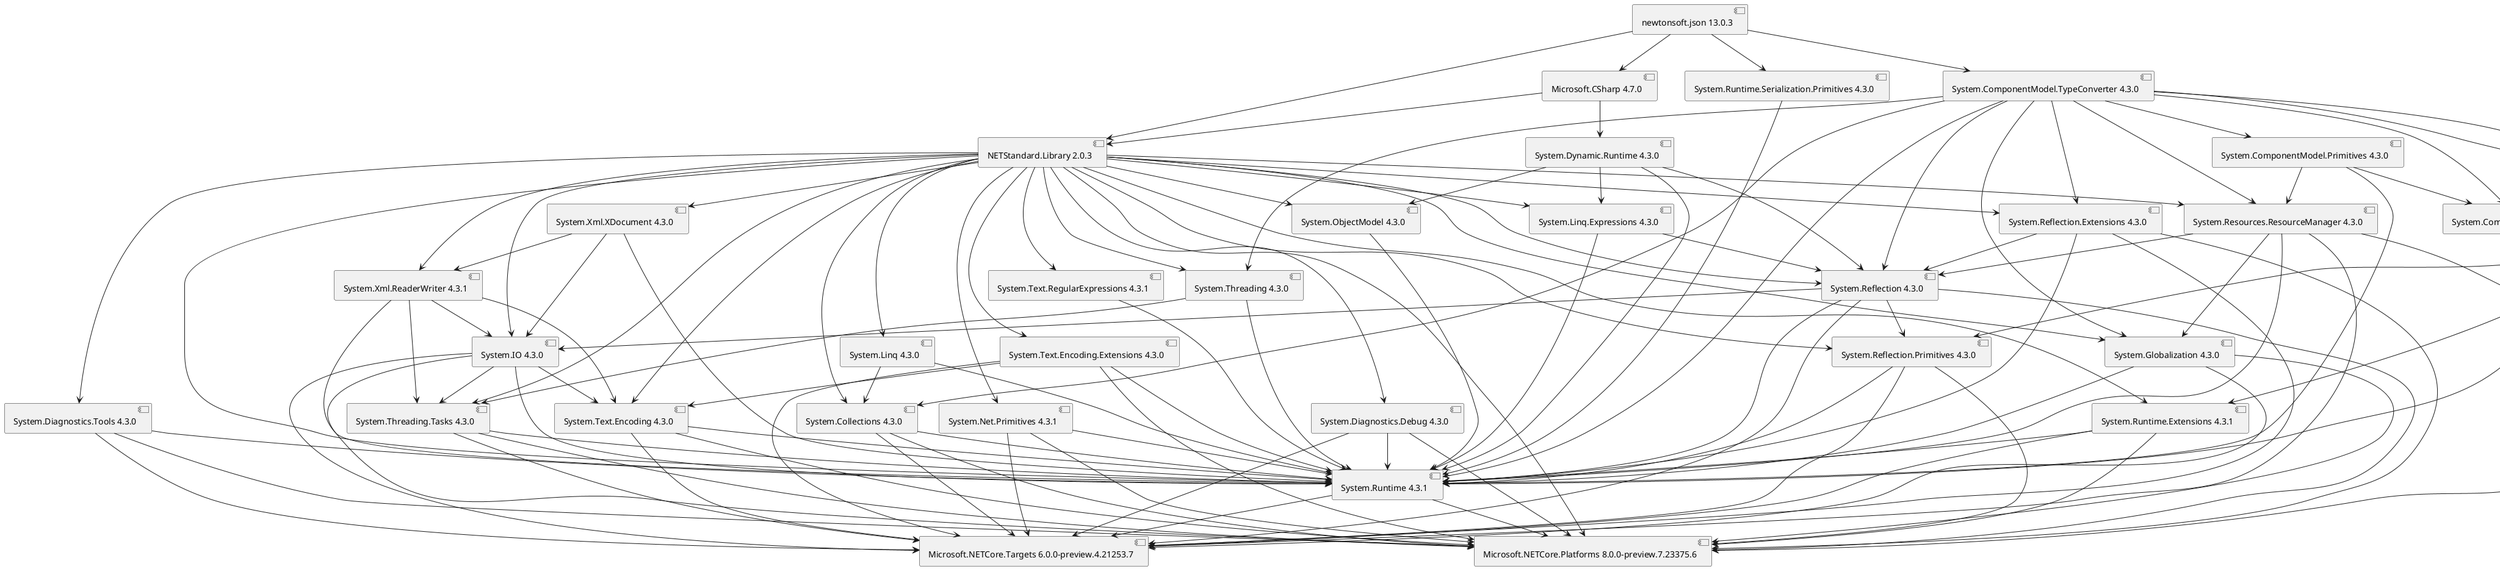 @startuml
[newtonsoft.json 13.0.3] --> [Microsoft.CSharp 4.7.0]
[newtonsoft.json 13.0.3] --> [NETStandard.Library 2.0.3]
[newtonsoft.json 13.0.3] --> [System.ComponentModel.TypeConverter 4.3.0]
[newtonsoft.json 13.0.3] --> [System.Runtime.Serialization.Primitives 4.3.0]
[Microsoft.CSharp 4.7.0] --> [NETStandard.Library 2.0.3]
[Microsoft.CSharp 4.7.0] --> [System.Dynamic.Runtime 4.3.0]
[NETStandard.Library 2.0.3] --> [Microsoft.NETCore.Platforms 8.0.0-preview.7.23375.6]
[NETStandard.Library 2.0.3] --> [System.Collections 4.3.0]
[NETStandard.Library 2.0.3] --> [System.Diagnostics.Debug 4.3.0]
[NETStandard.Library 2.0.3] --> [System.Diagnostics.Tools 4.3.0]
[NETStandard.Library 2.0.3] --> [System.Globalization 4.3.0]
[NETStandard.Library 2.0.3] --> [System.IO 4.3.0]
[NETStandard.Library 2.0.3] --> [System.Linq 4.3.0]
[NETStandard.Library 2.0.3] --> [System.Linq.Expressions 4.3.0]
[NETStandard.Library 2.0.3] --> [System.Net.Primitives 4.3.1]
[NETStandard.Library 2.0.3] --> [System.ObjectModel 4.3.0]
[NETStandard.Library 2.0.3] --> [System.Reflection 4.3.0]
[NETStandard.Library 2.0.3] --> [System.Reflection.Extensions 4.3.0]
[NETStandard.Library 2.0.3] --> [System.Reflection.Primitives 4.3.0]
[NETStandard.Library 2.0.3] --> [System.Resources.ResourceManager 4.3.0]
[NETStandard.Library 2.0.3] --> [System.Runtime 4.3.1]
[NETStandard.Library 2.0.3] --> [System.Runtime.Extensions 4.3.1]
[NETStandard.Library 2.0.3] --> [System.Text.Encoding 4.3.0]
[NETStandard.Library 2.0.3] --> [System.Text.Encoding.Extensions 4.3.0]
[NETStandard.Library 2.0.3] --> [System.Text.RegularExpressions 4.3.1]
[NETStandard.Library 2.0.3] --> [System.Threading 4.3.0]
[NETStandard.Library 2.0.3] --> [System.Threading.Tasks 4.3.0]
[NETStandard.Library 2.0.3] --> [System.Xml.ReaderWriter 4.3.1]
[NETStandard.Library 2.0.3] --> [System.Xml.XDocument 4.3.0]
[System.Dynamic.Runtime 4.3.0] --> [System.Linq.Expressions 4.3.0]
[System.Dynamic.Runtime 4.3.0] --> [System.ObjectModel 4.3.0]
[System.Dynamic.Runtime 4.3.0] --> [System.Reflection 4.3.0]
[System.Dynamic.Runtime 4.3.0] --> [System.Runtime 4.3.1]
[System.Collections 4.3.0] --> [Microsoft.NETCore.Platforms 8.0.0-preview.7.23375.6]
[System.Collections 4.3.0] --> [Microsoft.NETCore.Targets 6.0.0-preview.4.21253.7]
[System.Collections 4.3.0] --> [System.Runtime 4.3.1]
[System.Diagnostics.Debug 4.3.0] --> [Microsoft.NETCore.Platforms 8.0.0-preview.7.23375.6]
[System.Diagnostics.Debug 4.3.0] --> [Microsoft.NETCore.Targets 6.0.0-preview.4.21253.7]
[System.Diagnostics.Debug 4.3.0] --> [System.Runtime 4.3.1]
[System.Diagnostics.Tools 4.3.0] --> [Microsoft.NETCore.Platforms 8.0.0-preview.7.23375.6]
[System.Diagnostics.Tools 4.3.0] --> [Microsoft.NETCore.Targets 6.0.0-preview.4.21253.7]
[System.Diagnostics.Tools 4.3.0] --> [System.Runtime 4.3.1]
[System.Globalization 4.3.0] --> [Microsoft.NETCore.Platforms 8.0.0-preview.7.23375.6]
[System.Globalization 4.3.0] --> [Microsoft.NETCore.Targets 6.0.0-preview.4.21253.7]
[System.Globalization 4.3.0] --> [System.Runtime 4.3.1]
[System.IO 4.3.0] --> [Microsoft.NETCore.Platforms 8.0.0-preview.7.23375.6]
[System.IO 4.3.0] --> [Microsoft.NETCore.Targets 6.0.0-preview.4.21253.7]
[System.IO 4.3.0] --> [System.Runtime 4.3.1]
[System.IO 4.3.0] --> [System.Text.Encoding 4.3.0]
[System.IO 4.3.0] --> [System.Threading.Tasks 4.3.0]
[System.Linq 4.3.0] --> [System.Collections 4.3.0]
[System.Linq 4.3.0] --> [System.Runtime 4.3.1]
[System.Linq.Expressions 4.3.0] --> [System.Reflection 4.3.0]
[System.Linq.Expressions 4.3.0] --> [System.Runtime 4.3.1]
[System.Net.Primitives 4.3.1] --> [Microsoft.NETCore.Platforms 8.0.0-preview.7.23375.6]
[System.Net.Primitives 4.3.1] --> [Microsoft.NETCore.Targets 6.0.0-preview.4.21253.7]
[System.Net.Primitives 4.3.1] --> [System.Runtime 4.3.1]
[System.ObjectModel 4.3.0] --> [System.Runtime 4.3.1]
[System.Reflection 4.3.0] --> [Microsoft.NETCore.Platforms 8.0.0-preview.7.23375.6]
[System.Reflection 4.3.0] --> [Microsoft.NETCore.Targets 6.0.0-preview.4.21253.7]
[System.Reflection 4.3.0] --> [System.IO 4.3.0]
[System.Reflection 4.3.0] --> [System.Reflection.Primitives 4.3.0]
[System.Reflection 4.3.0] --> [System.Runtime 4.3.1]
[System.Reflection.Extensions 4.3.0] --> [Microsoft.NETCore.Platforms 8.0.0-preview.7.23375.6]
[System.Reflection.Extensions 4.3.0] --> [Microsoft.NETCore.Targets 6.0.0-preview.4.21253.7]
[System.Reflection.Extensions 4.3.0] --> [System.Reflection 4.3.0]
[System.Reflection.Extensions 4.3.0] --> [System.Runtime 4.3.1]
[System.Reflection.Primitives 4.3.0] --> [Microsoft.NETCore.Platforms 8.0.0-preview.7.23375.6]
[System.Reflection.Primitives 4.3.0] --> [Microsoft.NETCore.Targets 6.0.0-preview.4.21253.7]
[System.Reflection.Primitives 4.3.0] --> [System.Runtime 4.3.1]
[System.Resources.ResourceManager 4.3.0] --> [Microsoft.NETCore.Platforms 8.0.0-preview.7.23375.6]
[System.Resources.ResourceManager 4.3.0] --> [Microsoft.NETCore.Targets 6.0.0-preview.4.21253.7]
[System.Resources.ResourceManager 4.3.0] --> [System.Globalization 4.3.0]
[System.Resources.ResourceManager 4.3.0] --> [System.Reflection 4.3.0]
[System.Resources.ResourceManager 4.3.0] --> [System.Runtime 4.3.1]
[System.Runtime 4.3.1] --> [Microsoft.NETCore.Platforms 8.0.0-preview.7.23375.6]
[System.Runtime 4.3.1] --> [Microsoft.NETCore.Targets 6.0.0-preview.4.21253.7]
[System.Runtime.Extensions 4.3.1] --> [Microsoft.NETCore.Platforms 8.0.0-preview.7.23375.6]
[System.Runtime.Extensions 4.3.1] --> [Microsoft.NETCore.Targets 6.0.0-preview.4.21253.7]
[System.Runtime.Extensions 4.3.1] --> [System.Runtime 4.3.1]
[System.Text.Encoding 4.3.0] --> [Microsoft.NETCore.Platforms 8.0.0-preview.7.23375.6]
[System.Text.Encoding 4.3.0] --> [Microsoft.NETCore.Targets 6.0.0-preview.4.21253.7]
[System.Text.Encoding 4.3.0] --> [System.Runtime 4.3.1]
[System.Text.Encoding.Extensions 4.3.0] --> [Microsoft.NETCore.Platforms 8.0.0-preview.7.23375.6]
[System.Text.Encoding.Extensions 4.3.0] --> [Microsoft.NETCore.Targets 6.0.0-preview.4.21253.7]
[System.Text.Encoding.Extensions 4.3.0] --> [System.Runtime 4.3.1]
[System.Text.Encoding.Extensions 4.3.0] --> [System.Text.Encoding 4.3.0]
[System.Text.RegularExpressions 4.3.1] --> [System.Runtime 4.3.1]
[System.Threading 4.3.0] --> [System.Runtime 4.3.1]
[System.Threading 4.3.0] --> [System.Threading.Tasks 4.3.0]
[System.Threading.Tasks 4.3.0] --> [Microsoft.NETCore.Platforms 8.0.0-preview.7.23375.6]
[System.Threading.Tasks 4.3.0] --> [Microsoft.NETCore.Targets 6.0.0-preview.4.21253.7]
[System.Threading.Tasks 4.3.0] --> [System.Runtime 4.3.1]
[System.Xml.ReaderWriter 4.3.1] --> [System.IO 4.3.0]
[System.Xml.ReaderWriter 4.3.1] --> [System.Runtime 4.3.1]
[System.Xml.ReaderWriter 4.3.1] --> [System.Text.Encoding 4.3.0]
[System.Xml.ReaderWriter 4.3.1] --> [System.Threading.Tasks 4.3.0]
[System.Xml.XDocument 4.3.0] --> [System.IO 4.3.0]
[System.Xml.XDocument 4.3.0] --> [System.Runtime 4.3.1]
[System.Xml.XDocument 4.3.0] --> [System.Xml.ReaderWriter 4.3.1]
[System.ComponentModel.TypeConverter 4.3.0] --> [System.Collections 4.3.0]
[System.ComponentModel.TypeConverter 4.3.0] --> [System.ComponentModel 4.3.0]
[System.ComponentModel.TypeConverter 4.3.0] --> [System.ComponentModel.Primitives 4.3.0]
[System.ComponentModel.TypeConverter 4.3.0] --> [System.Globalization 4.3.0]
[System.ComponentModel.TypeConverter 4.3.0] --> [System.Reflection 4.3.0]
[System.ComponentModel.TypeConverter 4.3.0] --> [System.Reflection.Extensions 4.3.0]
[System.ComponentModel.TypeConverter 4.3.0] --> [System.Reflection.Primitives 4.3.0]
[System.ComponentModel.TypeConverter 4.3.0] --> [System.Resources.ResourceManager 4.3.0]
[System.ComponentModel.TypeConverter 4.3.0] --> [System.Runtime 4.3.1]
[System.ComponentModel.TypeConverter 4.3.0] --> [System.Runtime.Extensions 4.3.1]
[System.ComponentModel.TypeConverter 4.3.0] --> [System.Threading 4.3.0]
[System.ComponentModel 4.3.0] --> [System.Runtime 4.3.1]
[System.ComponentModel.Primitives 4.3.0] --> [System.ComponentModel 4.3.0]
[System.ComponentModel.Primitives 4.3.0] --> [System.Resources.ResourceManager 4.3.0]
[System.ComponentModel.Primitives 4.3.0] --> [System.Runtime 4.3.1]
[System.Runtime.Serialization.Primitives 4.3.0] --> [System.Runtime 4.3.1]
@enduml